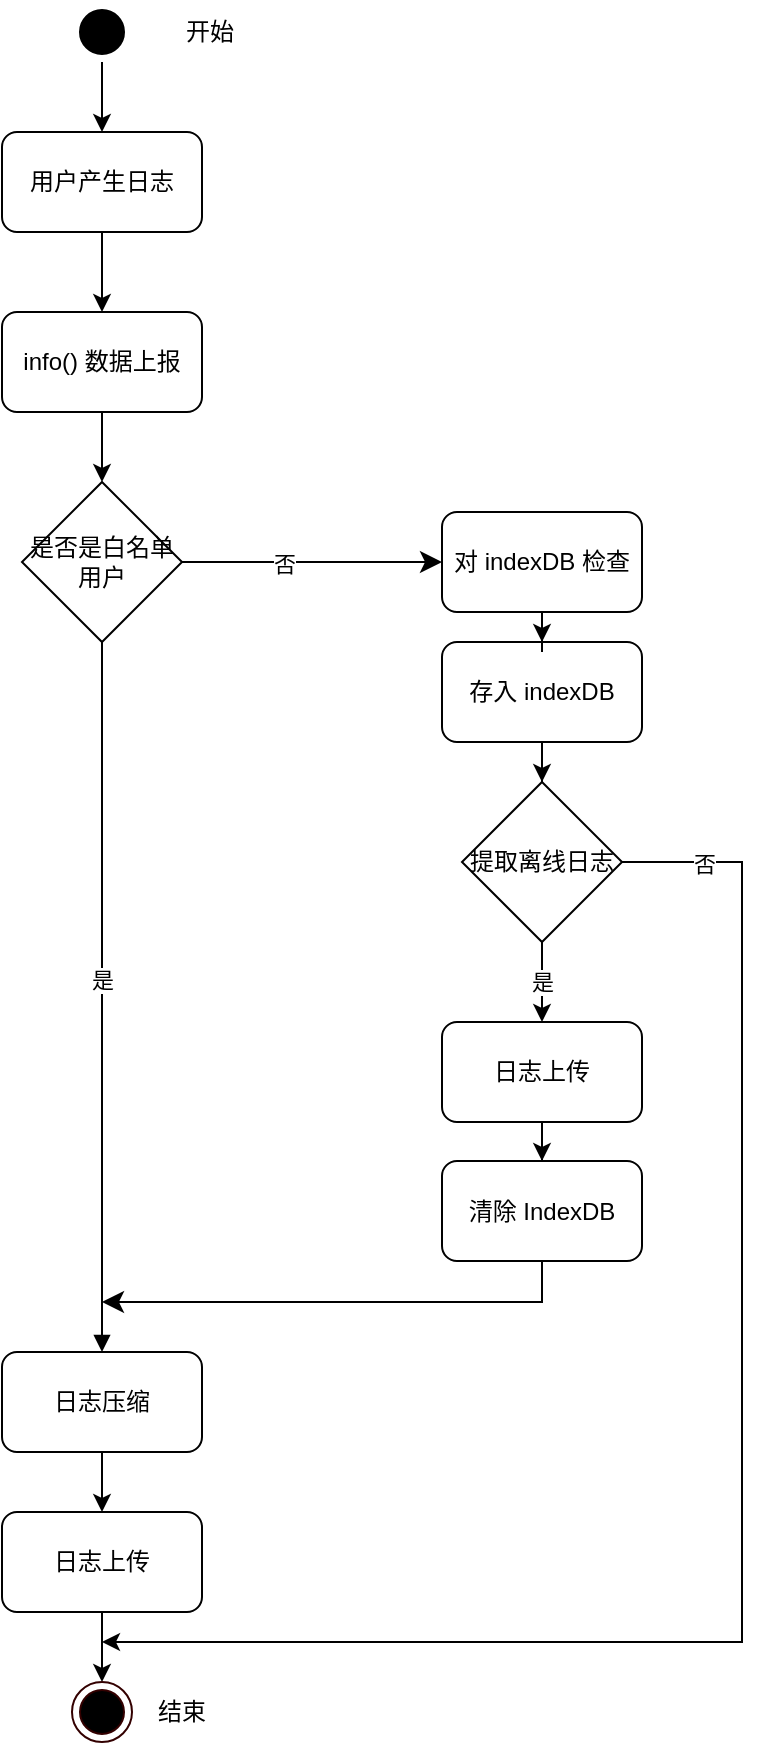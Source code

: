<mxfile version="21.1.1" type="github">
  <diagram name="第 1 页" id="IT4s2EiO6ka8GxfyGY2X">
    <mxGraphModel dx="1500" dy="830" grid="1" gridSize="10" guides="1" tooltips="1" connect="1" arrows="1" fold="1" page="1" pageScale="1" pageWidth="827" pageHeight="1169" math="0" shadow="0">
      <root>
        <mxCell id="0" />
        <mxCell id="1" parent="0" />
        <mxCell id="2stltuO-EHjp4fbqWveh-1" value="用户产生日志" style="rounded=1;whiteSpace=wrap;html=1;" parent="1" vertex="1">
          <mxGeometry x="280" y="85" width="100" height="50" as="geometry" />
        </mxCell>
        <mxCell id="2stltuO-EHjp4fbqWveh-2" value="info() 数据上报" style="rounded=1;whiteSpace=wrap;html=1;" parent="1" vertex="1">
          <mxGeometry x="280" y="175" width="100" height="50" as="geometry" />
        </mxCell>
        <mxCell id="2stltuO-EHjp4fbqWveh-3" value="是否是白名单用户" style="rhombus;whiteSpace=wrap;html=1;" parent="1" vertex="1">
          <mxGeometry x="290" y="260" width="80" height="80" as="geometry" />
        </mxCell>
        <mxCell id="2stltuO-EHjp4fbqWveh-7" value="清除 IndexDB" style="rounded=1;whiteSpace=wrap;html=1;" parent="1" vertex="1">
          <mxGeometry x="500" y="599.5" width="100" height="50" as="geometry" />
        </mxCell>
        <mxCell id="2stltuO-EHjp4fbqWveh-30" value="" style="edgeStyle=orthogonalEdgeStyle;rounded=0;orthogonalLoop=1;jettySize=auto;html=1;" parent="1" source="2stltuO-EHjp4fbqWveh-8" target="Q-PgKzAsWuu9IqyVDojN-1" edge="1">
          <mxGeometry relative="1" as="geometry">
            <mxPoint x="550" y="435" as="targetPoint" />
          </mxGeometry>
        </mxCell>
        <mxCell id="2stltuO-EHjp4fbqWveh-8" value="存入 indexDB" style="rounded=1;whiteSpace=wrap;html=1;" parent="1" vertex="1">
          <mxGeometry x="500" y="340" width="100" height="50" as="geometry" />
        </mxCell>
        <mxCell id="2stltuO-EHjp4fbqWveh-11" value="" style="endArrow=classic;html=1;rounded=0;" parent="1" source="2stltuO-EHjp4fbqWveh-1" target="2stltuO-EHjp4fbqWveh-2" edge="1">
          <mxGeometry width="50" height="50" relative="1" as="geometry">
            <mxPoint x="310" y="390" as="sourcePoint" />
            <mxPoint x="360" y="340" as="targetPoint" />
          </mxGeometry>
        </mxCell>
        <mxCell id="2stltuO-EHjp4fbqWveh-12" value="" style="endArrow=classic;html=1;rounded=0;" parent="1" source="2stltuO-EHjp4fbqWveh-2" target="2stltuO-EHjp4fbqWveh-3" edge="1">
          <mxGeometry width="50" height="50" relative="1" as="geometry">
            <mxPoint x="510" y="330" as="sourcePoint" />
            <mxPoint x="560" y="280" as="targetPoint" />
          </mxGeometry>
        </mxCell>
        <mxCell id="2stltuO-EHjp4fbqWveh-13" value="" style="edgeStyle=elbowEdgeStyle;elbow=horizontal;endArrow=classic;html=1;curved=0;rounded=0;endSize=8;startSize=8;exitX=1;exitY=0.5;exitDx=0;exitDy=0;entryX=0;entryY=0.5;entryDx=0;entryDy=0;" parent="1" source="2stltuO-EHjp4fbqWveh-3" target="2stltuO-EHjp4fbqWveh-35" edge="1">
          <mxGeometry width="50" height="50" relative="1" as="geometry">
            <mxPoint x="510" y="330" as="sourcePoint" />
            <mxPoint x="560" y="280" as="targetPoint" />
            <Array as="points">
              <mxPoint x="460" y="260" />
            </Array>
          </mxGeometry>
        </mxCell>
        <mxCell id="2stltuO-EHjp4fbqWveh-28" value="否" style="edgeLabel;html=1;align=center;verticalAlign=middle;resizable=0;points=[];" parent="2stltuO-EHjp4fbqWveh-13" vertex="1" connectable="0">
          <mxGeometry x="-0.22" y="-1" relative="1" as="geometry">
            <mxPoint as="offset" />
          </mxGeometry>
        </mxCell>
        <mxCell id="2stltuO-EHjp4fbqWveh-17" value="日志压缩" style="rounded=1;whiteSpace=wrap;html=1;" parent="1" vertex="1">
          <mxGeometry x="280" y="695" width="100" height="50" as="geometry" />
        </mxCell>
        <mxCell id="2stltuO-EHjp4fbqWveh-20" value="" style="endArrow=classic;html=1;rounded=0;entryX=0.5;entryY=0;entryDx=0;entryDy=0;" parent="1" source="2stltuO-EHjp4fbqWveh-17" target="2stltuO-EHjp4fbqWveh-39" edge="1">
          <mxGeometry width="50" height="50" relative="1" as="geometry">
            <mxPoint x="510" y="530" as="sourcePoint" />
            <mxPoint x="560" y="480" as="targetPoint" />
          </mxGeometry>
        </mxCell>
        <mxCell id="2stltuO-EHjp4fbqWveh-21" value="是" style="html=1;verticalAlign=bottom;endArrow=block;rounded=0;" parent="1" source="2stltuO-EHjp4fbqWveh-3" target="2stltuO-EHjp4fbqWveh-17" edge="1">
          <mxGeometry x="-0.0" width="80" relative="1" as="geometry">
            <mxPoint x="290" y="370" as="sourcePoint" />
            <mxPoint x="340" y="510" as="targetPoint" />
            <mxPoint as="offset" />
          </mxGeometry>
        </mxCell>
        <mxCell id="2stltuO-EHjp4fbqWveh-33" value="" style="edgeStyle=orthogonalEdgeStyle;rounded=0;orthogonalLoop=1;jettySize=auto;html=1;exitX=0.5;exitY=1;exitDx=0;exitDy=0;" parent="1" source="Q-PgKzAsWuu9IqyVDojN-1" target="2stltuO-EHjp4fbqWveh-31" edge="1">
          <mxGeometry relative="1" as="geometry">
            <mxPoint x="550" y="485" as="sourcePoint" />
          </mxGeometry>
        </mxCell>
        <mxCell id="Q-PgKzAsWuu9IqyVDojN-2" value="是" style="edgeLabel;html=1;align=center;verticalAlign=middle;resizable=0;points=[];" vertex="1" connectable="0" parent="2stltuO-EHjp4fbqWveh-33">
          <mxGeometry x="-0.801" y="1" relative="1" as="geometry">
            <mxPoint x="-1" y="16" as="offset" />
          </mxGeometry>
        </mxCell>
        <mxCell id="2stltuO-EHjp4fbqWveh-34" value="" style="edgeStyle=orthogonalEdgeStyle;rounded=0;orthogonalLoop=1;jettySize=auto;html=1;" parent="1" source="2stltuO-EHjp4fbqWveh-31" target="2stltuO-EHjp4fbqWveh-7" edge="1">
          <mxGeometry relative="1" as="geometry" />
        </mxCell>
        <mxCell id="2stltuO-EHjp4fbqWveh-31" value="日志上传" style="rounded=1;whiteSpace=wrap;html=1;" parent="1" vertex="1">
          <mxGeometry x="500" y="530" width="100" height="50" as="geometry" />
        </mxCell>
        <mxCell id="2stltuO-EHjp4fbqWveh-36" value="" style="edgeStyle=orthogonalEdgeStyle;rounded=0;orthogonalLoop=1;jettySize=auto;html=1;" parent="1" source="2stltuO-EHjp4fbqWveh-35" target="2stltuO-EHjp4fbqWveh-8" edge="1">
          <mxGeometry relative="1" as="geometry" />
        </mxCell>
        <mxCell id="2stltuO-EHjp4fbqWveh-35" value="对 indexDB 检查" style="rounded=1;whiteSpace=wrap;html=1;" parent="1" vertex="1">
          <mxGeometry x="500" y="275" width="100" height="50" as="geometry" />
        </mxCell>
        <mxCell id="2stltuO-EHjp4fbqWveh-38" value="" style="edgeStyle=segmentEdgeStyle;endArrow=classic;html=1;curved=0;rounded=0;endSize=8;startSize=8;exitX=0.5;exitY=1;exitDx=0;exitDy=0;" parent="1" source="2stltuO-EHjp4fbqWveh-7" edge="1">
          <mxGeometry width="50" height="50" relative="1" as="geometry">
            <mxPoint x="390" y="520" as="sourcePoint" />
            <mxPoint x="330" y="670" as="targetPoint" />
            <Array as="points">
              <mxPoint x="550" y="670" />
              <mxPoint x="330" y="670" />
            </Array>
          </mxGeometry>
        </mxCell>
        <mxCell id="2stltuO-EHjp4fbqWveh-40" value="" style="edgeStyle=orthogonalEdgeStyle;rounded=0;orthogonalLoop=1;jettySize=auto;html=1;" parent="1" source="2stltuO-EHjp4fbqWveh-39" edge="1">
          <mxGeometry relative="1" as="geometry">
            <mxPoint x="330" y="860" as="targetPoint" />
          </mxGeometry>
        </mxCell>
        <mxCell id="2stltuO-EHjp4fbqWveh-39" value="日志上传" style="rounded=1;whiteSpace=wrap;html=1;" parent="1" vertex="1">
          <mxGeometry x="280" y="775" width="100" height="50" as="geometry" />
        </mxCell>
        <mxCell id="2stltuO-EHjp4fbqWveh-45" value="" style="edgeStyle=orthogonalEdgeStyle;rounded=0;orthogonalLoop=1;jettySize=auto;html=1;" parent="1" source="2stltuO-EHjp4fbqWveh-41" target="2stltuO-EHjp4fbqWveh-1" edge="1">
          <mxGeometry relative="1" as="geometry" />
        </mxCell>
        <mxCell id="2stltuO-EHjp4fbqWveh-41" value="" style="ellipse;shape=startState;fillColor=#000000;strokeColor=#000000;" parent="1" vertex="1">
          <mxGeometry x="315" y="20" width="30" height="30" as="geometry" />
        </mxCell>
        <mxCell id="2stltuO-EHjp4fbqWveh-44" value="开始" style="text;html=1;strokeColor=none;fillColor=none;align=center;verticalAlign=middle;whiteSpace=wrap;rounded=0;" parent="1" vertex="1">
          <mxGeometry x="354" y="20" width="60" height="30" as="geometry" />
        </mxCell>
        <mxCell id="2stltuO-EHjp4fbqWveh-46" value="" style="ellipse;shape=endState;fillColor=#000000;strokeColor=#330000;" parent="1" vertex="1">
          <mxGeometry x="315" y="860" width="30" height="30" as="geometry" />
        </mxCell>
        <mxCell id="2stltuO-EHjp4fbqWveh-47" value="结束" style="text;html=1;strokeColor=none;fillColor=none;align=center;verticalAlign=middle;whiteSpace=wrap;rounded=0;" parent="1" vertex="1">
          <mxGeometry x="340" y="860" width="60" height="30" as="geometry" />
        </mxCell>
        <mxCell id="Q-PgKzAsWuu9IqyVDojN-1" value="提取离线日志" style="rhombus;whiteSpace=wrap;html=1;" vertex="1" parent="1">
          <mxGeometry x="510" y="410" width="80" height="80" as="geometry" />
        </mxCell>
        <mxCell id="Q-PgKzAsWuu9IqyVDojN-7" value="" style="endArrow=classic;html=1;rounded=0;exitX=1;exitY=0.5;exitDx=0;exitDy=0;" edge="1" parent="1" source="Q-PgKzAsWuu9IqyVDojN-1">
          <mxGeometry width="50" height="50" relative="1" as="geometry">
            <mxPoint x="220" y="630" as="sourcePoint" />
            <mxPoint x="330" y="840" as="targetPoint" />
            <Array as="points">
              <mxPoint x="650" y="450" />
              <mxPoint x="650" y="840" />
              <mxPoint x="330" y="840" />
            </Array>
          </mxGeometry>
        </mxCell>
        <mxCell id="Q-PgKzAsWuu9IqyVDojN-10" value="否" style="edgeLabel;html=1;align=center;verticalAlign=middle;resizable=0;points=[];" vertex="1" connectable="0" parent="Q-PgKzAsWuu9IqyVDojN-7">
          <mxGeometry x="-0.895" y="-1" relative="1" as="geometry">
            <mxPoint as="offset" />
          </mxGeometry>
        </mxCell>
      </root>
    </mxGraphModel>
  </diagram>
</mxfile>
